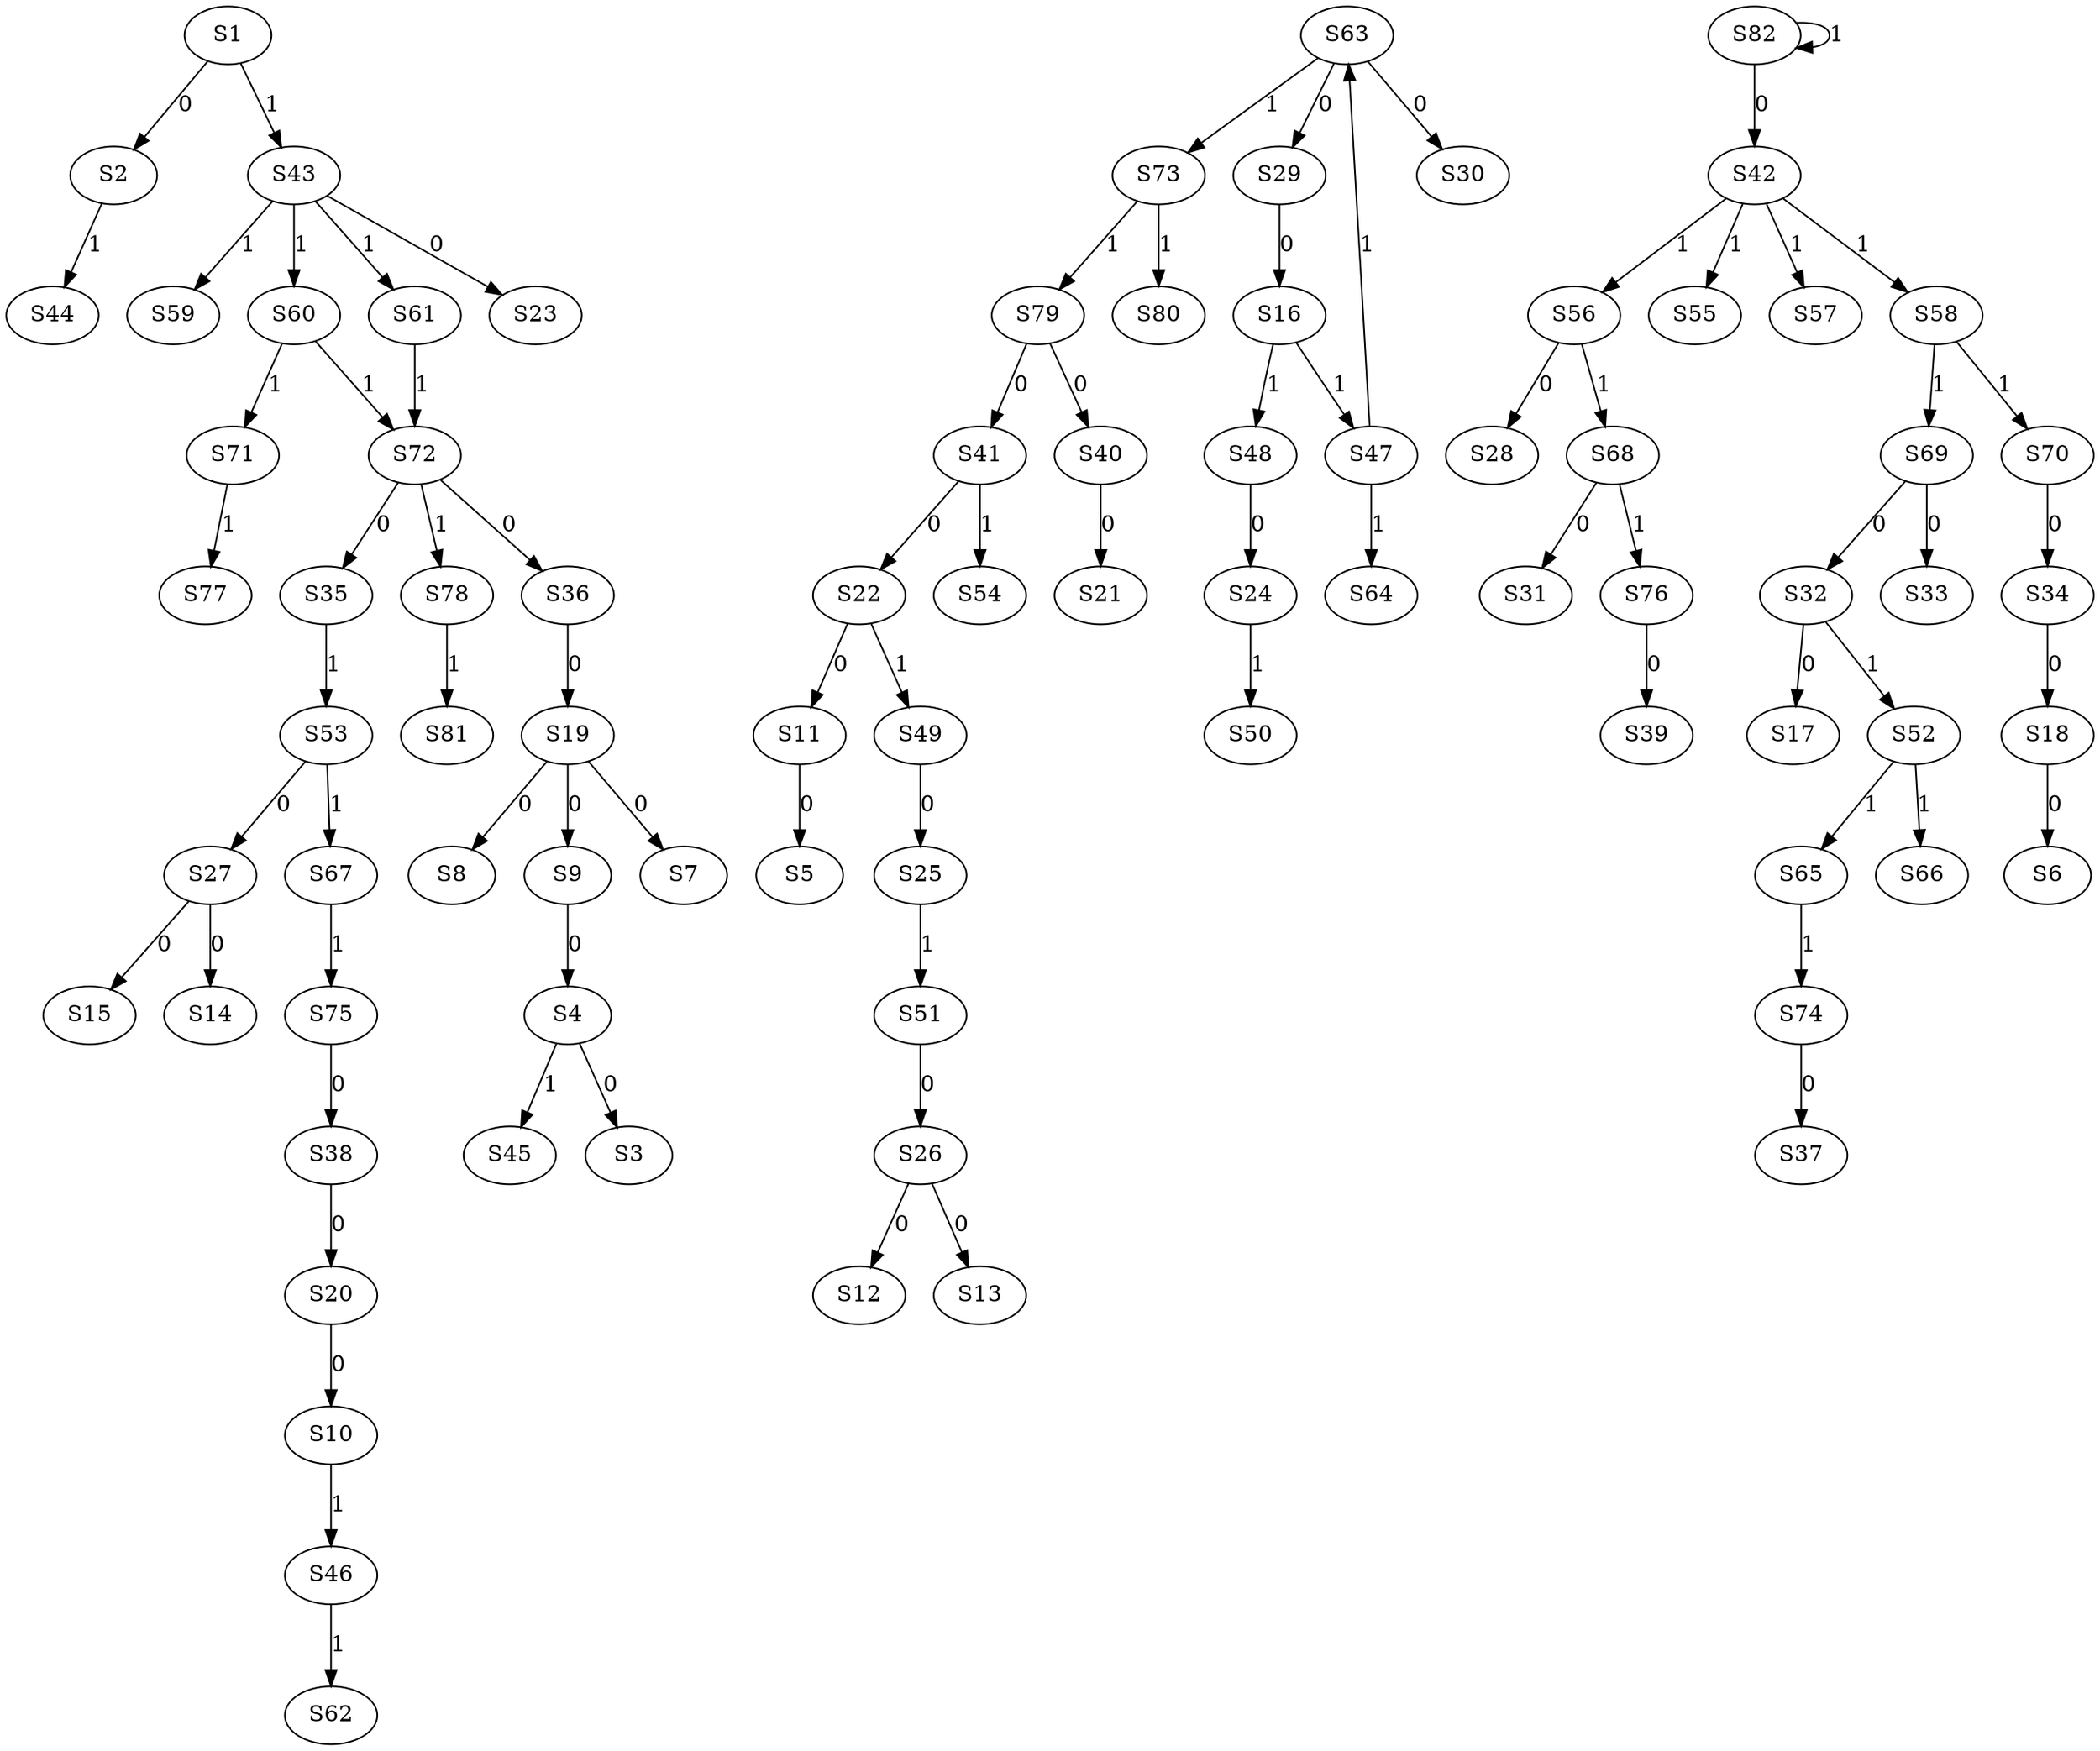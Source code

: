 strict digraph {
	S1 -> S2 [ label = 0 ];
	S4 -> S3 [ label = 0 ];
	S9 -> S4 [ label = 0 ];
	S11 -> S5 [ label = 0 ];
	S18 -> S6 [ label = 0 ];
	S19 -> S7 [ label = 0 ];
	S19 -> S8 [ label = 0 ];
	S19 -> S9 [ label = 0 ];
	S20 -> S10 [ label = 0 ];
	S22 -> S11 [ label = 0 ];
	S26 -> S12 [ label = 0 ];
	S26 -> S13 [ label = 0 ];
	S27 -> S14 [ label = 0 ];
	S27 -> S15 [ label = 0 ];
	S29 -> S16 [ label = 0 ];
	S32 -> S17 [ label = 0 ];
	S34 -> S18 [ label = 0 ];
	S36 -> S19 [ label = 0 ];
	S38 -> S20 [ label = 0 ];
	S40 -> S21 [ label = 0 ];
	S41 -> S22 [ label = 0 ];
	S43 -> S23 [ label = 0 ];
	S48 -> S24 [ label = 0 ];
	S49 -> S25 [ label = 0 ];
	S51 -> S26 [ label = 0 ];
	S53 -> S27 [ label = 0 ];
	S56 -> S28 [ label = 0 ];
	S63 -> S29 [ label = 0 ];
	S63 -> S30 [ label = 0 ];
	S68 -> S31 [ label = 0 ];
	S69 -> S32 [ label = 0 ];
	S69 -> S33 [ label = 0 ];
	S70 -> S34 [ label = 0 ];
	S72 -> S35 [ label = 0 ];
	S72 -> S36 [ label = 0 ];
	S74 -> S37 [ label = 0 ];
	S75 -> S38 [ label = 0 ];
	S76 -> S39 [ label = 0 ];
	S79 -> S40 [ label = 0 ];
	S79 -> S41 [ label = 0 ];
	S82 -> S42 [ label = 0 ];
	S1 -> S43 [ label = 1 ];
	S2 -> S44 [ label = 1 ];
	S4 -> S45 [ label = 1 ];
	S10 -> S46 [ label = 1 ];
	S16 -> S47 [ label = 1 ];
	S16 -> S48 [ label = 1 ];
	S22 -> S49 [ label = 1 ];
	S24 -> S50 [ label = 1 ];
	S25 -> S51 [ label = 1 ];
	S32 -> S52 [ label = 1 ];
	S35 -> S53 [ label = 1 ];
	S41 -> S54 [ label = 1 ];
	S42 -> S55 [ label = 1 ];
	S42 -> S56 [ label = 1 ];
	S42 -> S57 [ label = 1 ];
	S42 -> S58 [ label = 1 ];
	S43 -> S59 [ label = 1 ];
	S43 -> S60 [ label = 1 ];
	S43 -> S61 [ label = 1 ];
	S46 -> S62 [ label = 1 ];
	S47 -> S63 [ label = 1 ];
	S47 -> S64 [ label = 1 ];
	S52 -> S65 [ label = 1 ];
	S52 -> S66 [ label = 1 ];
	S53 -> S67 [ label = 1 ];
	S56 -> S68 [ label = 1 ];
	S58 -> S69 [ label = 1 ];
	S58 -> S70 [ label = 1 ];
	S60 -> S71 [ label = 1 ];
	S61 -> S72 [ label = 1 ];
	S63 -> S73 [ label = 1 ];
	S65 -> S74 [ label = 1 ];
	S67 -> S75 [ label = 1 ];
	S68 -> S76 [ label = 1 ];
	S71 -> S77 [ label = 1 ];
	S72 -> S78 [ label = 1 ];
	S73 -> S79 [ label = 1 ];
	S73 -> S80 [ label = 1 ];
	S78 -> S81 [ label = 1 ];
	S82 -> S82 [ label = 1 ];
	S60 -> S72 [ label = 1 ];
}